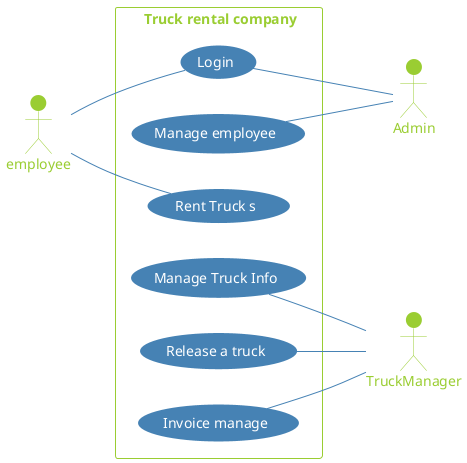 @startuml Truck
actor employee
actor Admin
actor TruckManager
left to right direction

skinparam Shadowing false
skinparam actor{
    FontColor yellowgreen
    BackgroundColor yellowgreen
    BorderColor yellowgreen
}
skinparam rectangle{    
    FontColor yellowgreen
    BorderColor yellowgreen
}
skinparam usecase {
    FontColor White 
    ArrowColor SteelBlue
    BackgroundColor SteelBlue
    BorderColor SteelBlue
}
rectangle " Truck rental company"{
   employee -- (Login)
   (Login) -- Admin
   (Manage employee) -- Admin
   employee -- (Rent Truck s)
   (Manage Truck Info) -- TruckManager
   (Release a truck) -- TruckManager
   (Invoice manage) -- TruckManager
}
@enduml